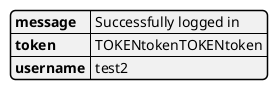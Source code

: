 @startjson
{
	"message": "Successfully logged in",
	"token": "TOKENtokenTOKENtoken",
	"username": "test2"
}
@endjson
